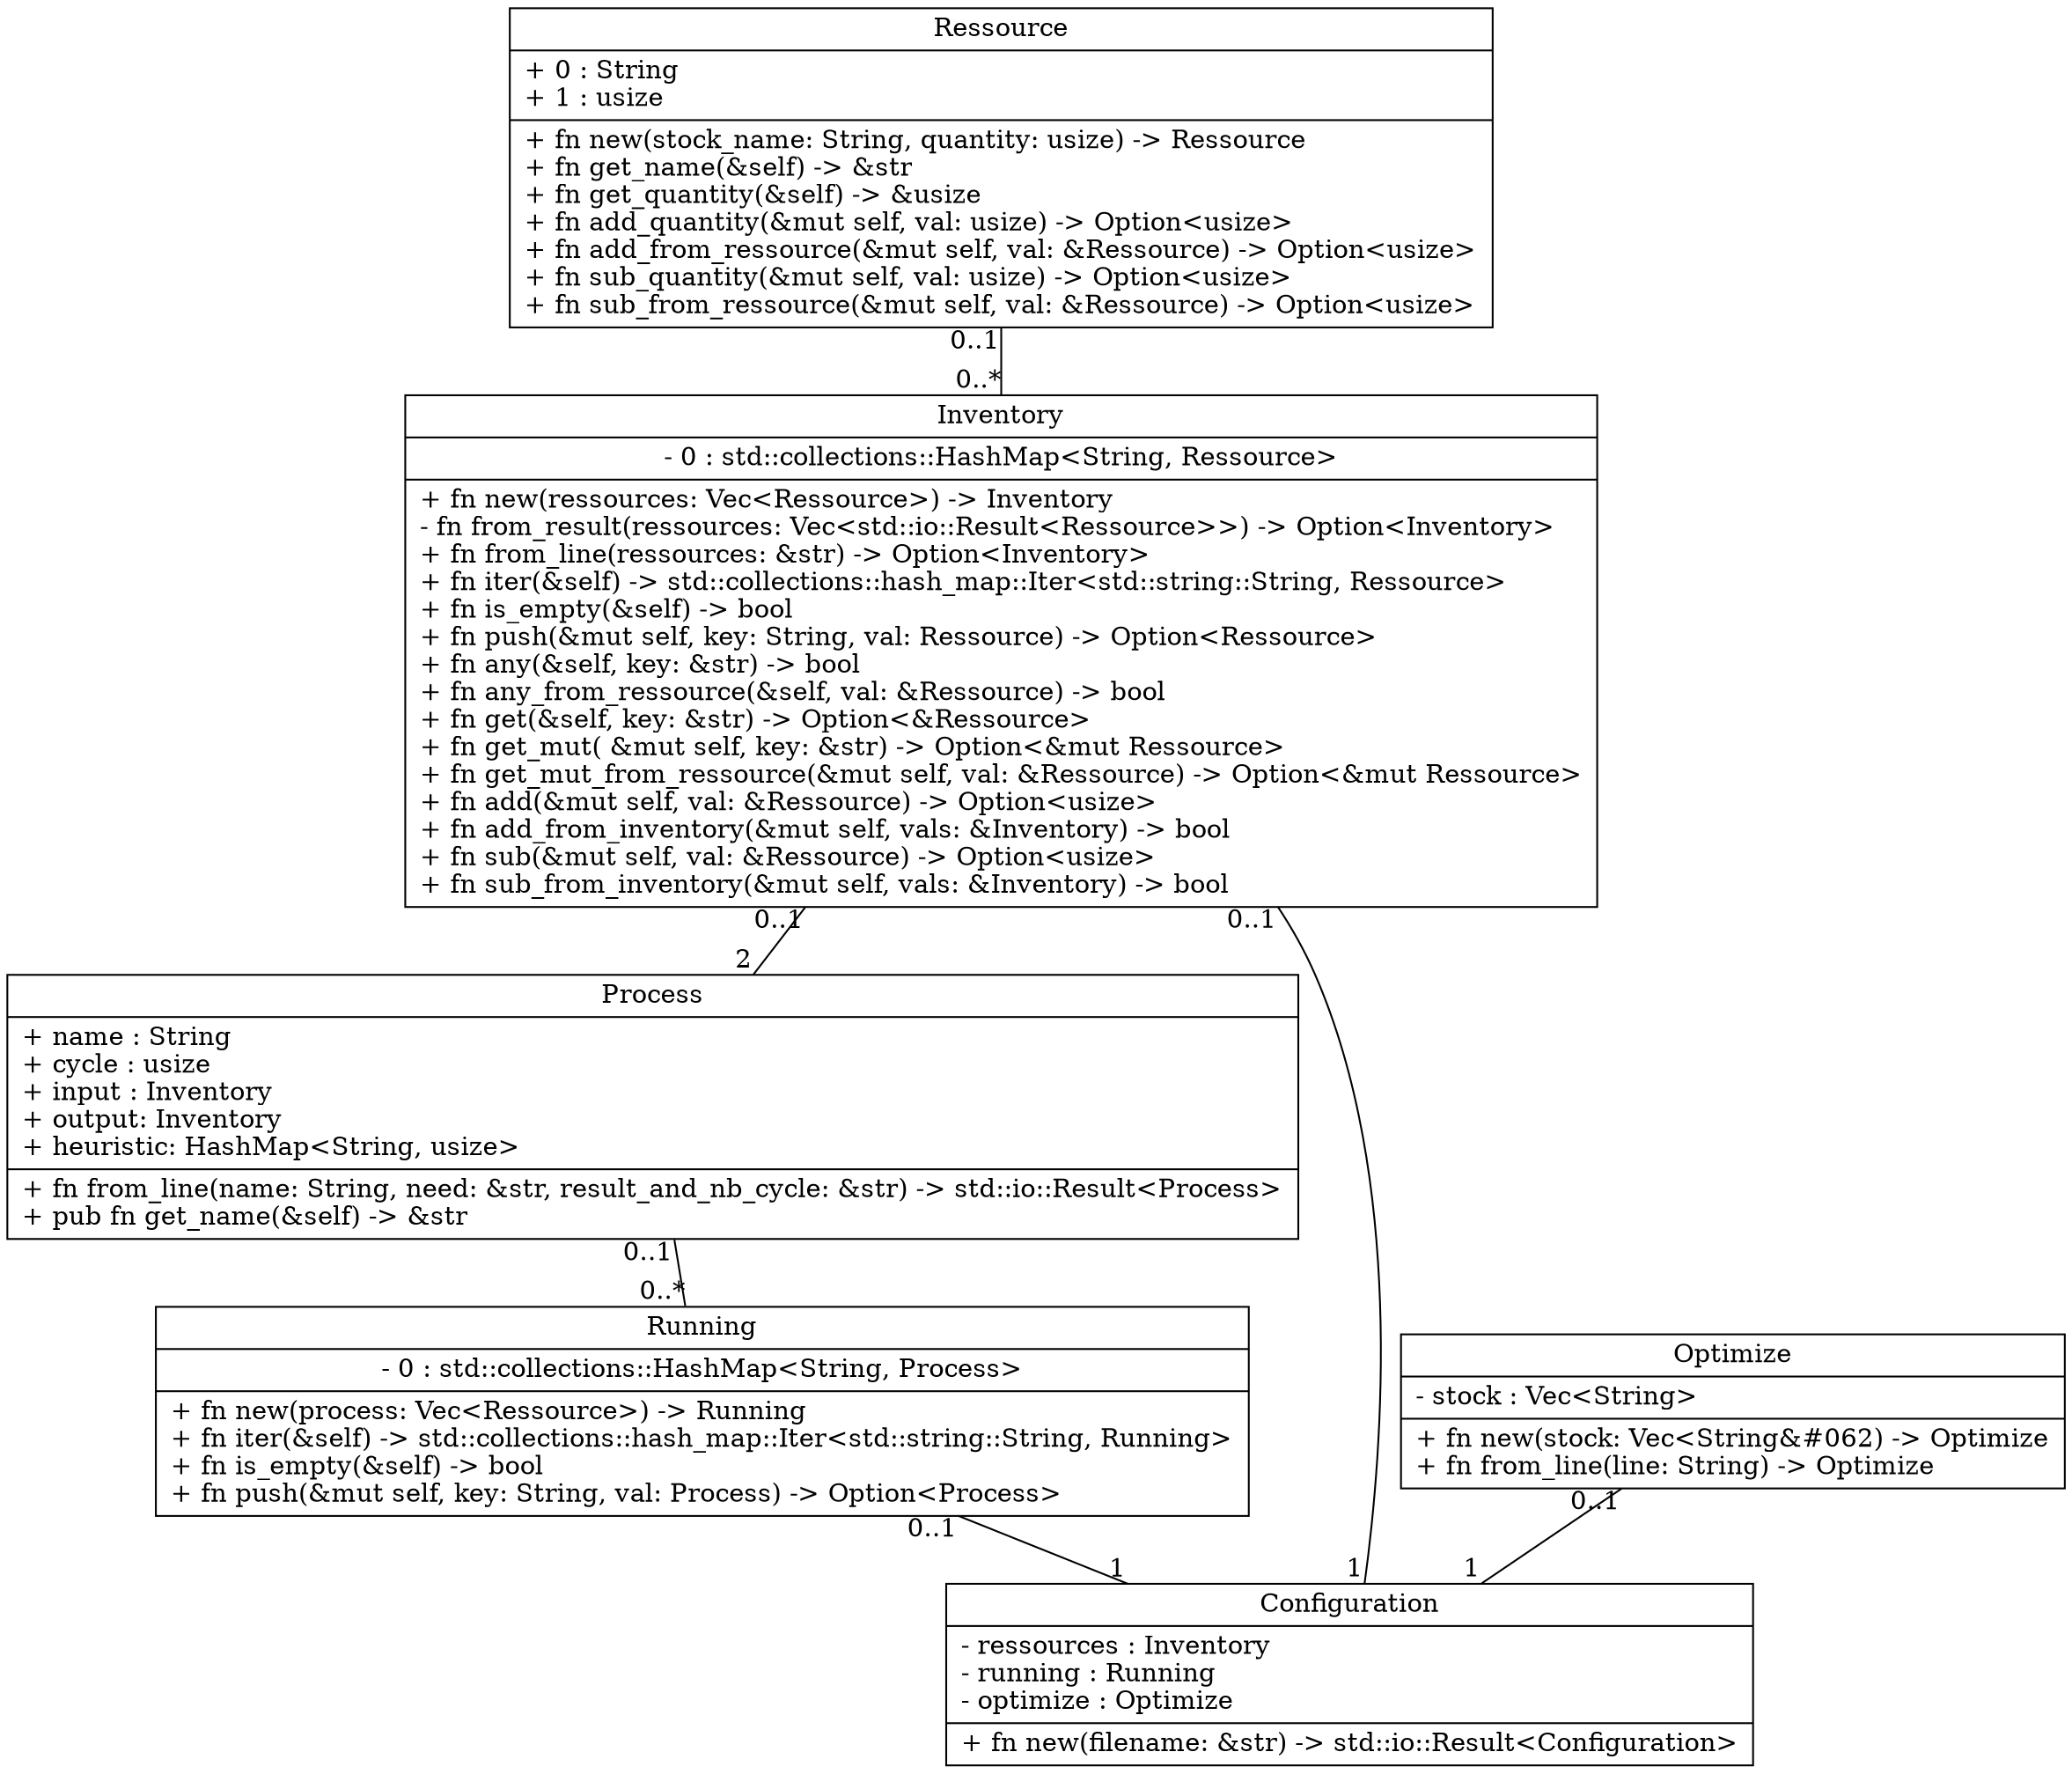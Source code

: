 digraph KrpSim {

  //! `dot -Tpng > uml.png uml.dot`

  fontsize = 8;

  nodeRessource [
    label = "{
      Ressource
      |
+ 0 : String\l
+ 1 : usize\l
      |
+ fn new(stock_name: String, quantity: usize) -&#062; Ressource\l
+ fn get_name(&self) -&#062; &str\l
+ fn get_quantity(&self) -&#062; &usize\l
+ fn add_quantity(&mut self, val: usize) -&#062; Option&#060;usize&#062;\l
+ fn add_from_ressource(&mut self, val: &Ressource) -&#062; Option&#060;usize&#062;\l
+ fn sub_quantity(&mut self, val: usize) -&#062; Option&#060;usize&#062;\l
+ fn sub_from_ressource(&mut self, val: &Ressource) -&#062; Option&#060;usize&#062;\l
    }",
    shape = record,
  ]

  nodeInventory [
    label = "{
      Inventory
      |
- 0 : std::collections::HashMap&#060;String, Ressource&#062;
      |
+ fn new(ressources: Vec&#060;Ressource&#062;) -&#062; Inventory\l
- fn from_result(ressources: Vec&#060;std::io::Result&#060;Ressource&#062;&#062;) -&#062; Option&#060;Inventory&#062;\l
+ fn from_line(ressources: &str) -&#062; Option&#060;Inventory&#062;\l
+ fn iter(&self) -&#062; std::collections::hash_map::Iter&#060;std::string::String, Ressource&#062;\l
+ fn is_empty(&self) -&#062; bool\l
+ fn push(&mut self, key: String, val: Ressource) -&#062; Option&#060;Ressource&#062;\l
+ fn any(&self, key: &str) -&#062; bool\l
+ fn any_from_ressource(&self, val: &Ressource) -&#062; bool\l
+ fn get(&self, key: &str) -&#062; Option&#060;&Ressource&#062;\l
+ fn get_mut( &mut self, key: &str) -&#062; Option&#060;&mut Ressource&#062;\l
+ fn get_mut_from_ressource(&mut self, val: &Ressource) -&#062; Option&#060;&mut Ressource&#062;\l
+ fn add(&mut self, val: &Ressource) -&#062; Option&#060;usize&#062;\l
+ fn add_from_inventory(&mut self, vals: &Inventory) -&#062; bool\l
+ fn sub(&mut self, val: &Ressource) -&#062; Option&#060;usize&#062;\l
+ fn sub_from_inventory(&mut self, vals: &Inventory) -&#062; bool\l
    }",
    shape = record,
  ]

  nodeProcess [
    label = "{
      Process
      |
+ name : String\l
+ cycle : usize\l
+ input : Inventory\l
+ output: Inventory\l
+ heuristic: HashMap&#060;String, usize&#062;\l
      |
+ fn from_line(name: String, need: &str, result_and_nb_cycle: &str) -&#062; std::io::Result&#060;Process&#062;\l
+ pub fn get_name(&self) -&#062; &str\l
    }",
    shape = record,
  ]

  nodeRunning [
    label = "{
      Running
      |
- 0 : std::collections::HashMap&#060;String, Process&#062;
      |
+ fn new(process: Vec&#060;Ressource&#062;) -&#062; Running\l
+ fn iter(&self) -&#062; std::collections::hash_map::Iter&#060;std::string::String, Running&#062;\l
+ fn is_empty(&self) -&#062; bool\l
+ fn push(&mut self, key: String, val: Process) -&#062; Option&#060;Process&#062;\l
    }",
    shape = record,
  ]

  nodeOptimize [
    label = "{
      Optimize
      |
- stock : Vec&#060;String&#062;\l
      |
+ fn new(stock: Vec&#060;String&#062) -&#062; Optimize\l
+ fn from_line(line: String) -&#062; Optimize\l
    }",
    shape = record,
  ]

  nodeConfiguration [
    label = "{
      Configuration
      |
- ressources : Inventory\l
- running : Running\l
- optimize : Optimize\l
      |
+ fn new(filename: &str) -&#062; std::io::Result&#060;Configuration&#062;\l
    }",
    shape = record,
  ]

  nodeRessource -> nodeInventory[arrowhead = "none", headlabel = "0..*", taillabel = "0..1"];
  nodeInventory -> nodeProcess[arrowhead = "none", headlabel = "2", taillabel = "0..1"];
  nodeProcess -> nodeRunning[arrowhead = "none", headlabel = "0..*", taillabel = "0..1"];
  nodeInventory -> nodeConfiguration[arrowhead = "none", headlabel = "1", taillabel = "0..1"];
  nodeRunning -> nodeConfiguration[arrowhead = "none", headlabel = "1", taillabel = "0..1"];
  nodeOptimize -> nodeConfiguration[arrowhead = "none", headlabel = "1", taillabel = "0..1"];
}
